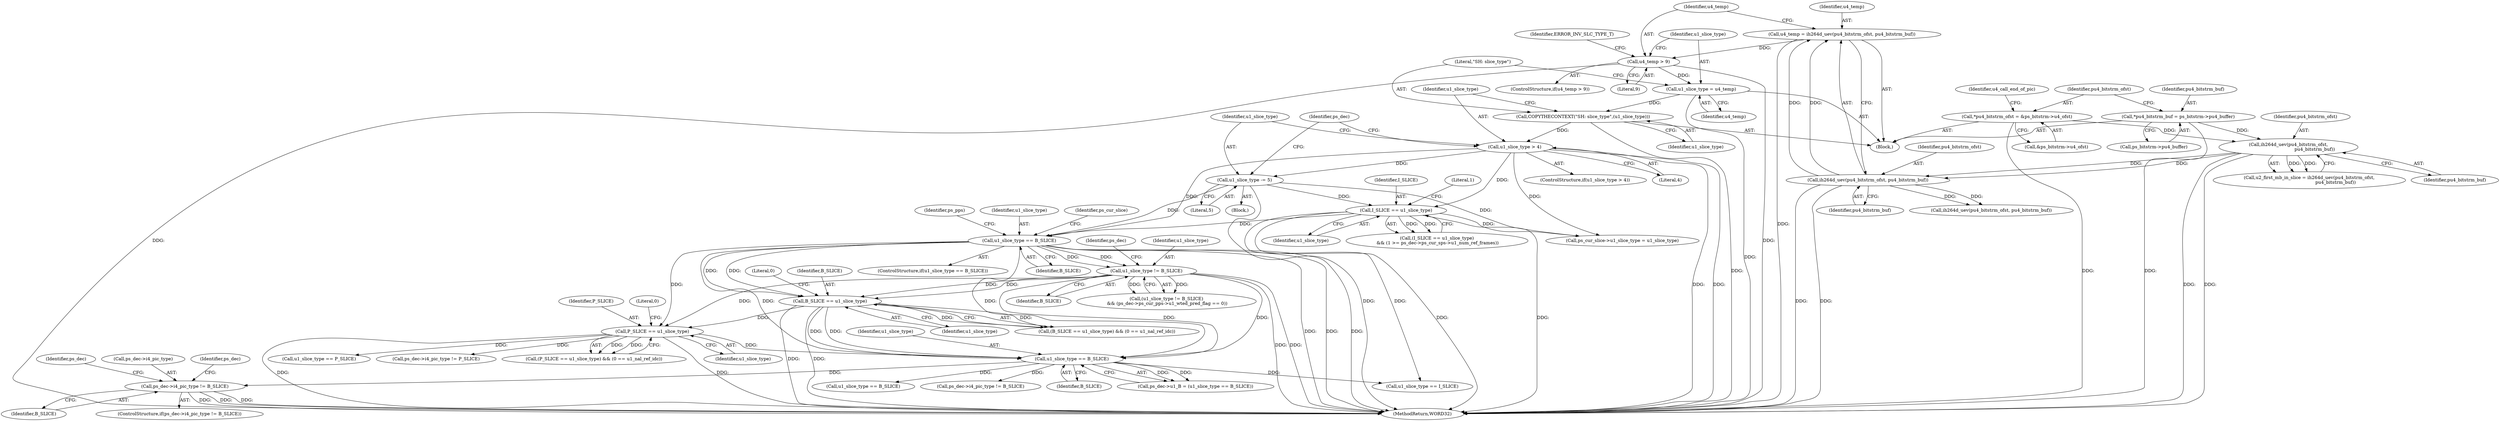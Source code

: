 digraph "0_Android_6c327afb263837bc90760c55c6605b26161a4eb9_0@pointer" {
"1002465" [label="(Call,ps_dec->i4_pic_type != B_SLICE)"];
"1002279" [label="(Call,u1_slice_type == B_SLICE)"];
"1001524" [label="(Call,u1_slice_type == B_SLICE)"];
"1000285" [label="(Call,u1_slice_type > 4)"];
"1000281" [label="(Call,COPYTHECONTEXT(\"SH: slice_type\",(u1_slice_type)))"];
"1000278" [label="(Call,u1_slice_type = u4_temp)"];
"1000273" [label="(Call,u4_temp > 9)"];
"1000267" [label="(Call,u4_temp = ih264d_uev(pu4_bitstrm_ofst, pu4_bitstrm_buf))"];
"1000269" [label="(Call,ih264d_uev(pu4_bitstrm_ofst, pu4_bitstrm_buf))"];
"1000229" [label="(Call,ih264d_uev(pu4_bitstrm_ofst,\n                                     pu4_bitstrm_buf))"];
"1000201" [label="(Call,*pu4_bitstrm_ofst = &ps_bitstrm->u4_ofst)"];
"1000195" [label="(Call,*pu4_bitstrm_buf = ps_bitstrm->pu4_buffer)"];
"1000329" [label="(Call,I_SLICE == u1_slice_type)"];
"1000289" [label="(Call,u1_slice_type -= 5)"];
"1001821" [label="(Call,B_SLICE == u1_slice_type)"];
"1001745" [label="(Call,u1_slice_type != B_SLICE)"];
"1001836" [label="(Call,P_SLICE == u1_slice_type)"];
"1000227" [label="(Call,u2_first_mb_in_slice = ih264d_uev(pu4_bitstrm_ofst,\n                                     pu4_bitstrm_buf))"];
"1002408" [label="(Call,u1_slice_type == I_SLICE)"];
"1000197" [label="(Call,ps_bitstrm->pu4_buffer)"];
"1002443" [label="(Call,u1_slice_type == P_SLICE)"];
"1002279" [label="(Call,u1_slice_type == B_SLICE)"];
"1000275" [label="(Literal,9)"];
"1000284" [label="(ControlStructure,if(u1_slice_type > 4))"];
"1000229" [label="(Call,ih264d_uev(pu4_bitstrm_ofst,\n                                     pu4_bitstrm_buf))"];
"1002275" [label="(Call,ps_dec->u1_B = (u1_slice_type == B_SLICE))"];
"1000273" [label="(Call,u4_temp > 9)"];
"1000203" [label="(Call,&ps_bitstrm->u4_ofst)"];
"1000286" [label="(Identifier,u1_slice_type)"];
"1000270" [label="(Identifier,pu4_bitstrm_ofst)"];
"1000400" [label="(Call,ih264d_uev(pu4_bitstrm_ofst, pu4_bitstrm_buf))"];
"1000201" [label="(Call,*pu4_bitstrm_ofst = &ps_bitstrm->u4_ofst)"];
"1000195" [label="(Call,*pu4_bitstrm_buf = ps_bitstrm->pu4_buffer)"];
"1000202" [label="(Identifier,pu4_bitstrm_ofst)"];
"1000328" [label="(Call,(I_SLICE == u1_slice_type)\n && (1 >= ps_dec->ps_cur_sps->u1_num_ref_frames))"];
"1000291" [label="(Literal,5)"];
"1001474" [label="(Call,ps_cur_slice->u1_slice_type = u1_slice_type)"];
"1000289" [label="(Call,u1_slice_type -= 5)"];
"1000218" [label="(Identifier,u4_call_end_of_pic)"];
"1001825" [label="(Literal,0)"];
"1002477" [label="(Call,u1_slice_type == B_SLICE)"];
"1000272" [label="(ControlStructure,if(u4_temp > 9))"];
"1000279" [label="(Identifier,u1_slice_type)"];
"1000271" [label="(Identifier,pu4_bitstrm_buf)"];
"1000269" [label="(Call,ih264d_uev(pu4_bitstrm_ofst, pu4_bitstrm_buf))"];
"1001751" [label="(Identifier,ps_dec)"];
"1000287" [label="(Literal,4)"];
"1000158" [label="(Block,)"];
"1001836" [label="(Call,P_SLICE == u1_slice_type)"];
"1002465" [label="(Call,ps_dec->i4_pic_type != B_SLICE)"];
"1002426" [label="(Call,ps_dec->i4_pic_type != B_SLICE)"];
"1000298" [label="(Identifier,ps_dec)"];
"1000267" [label="(Call,u4_temp = ih264d_uev(pu4_bitstrm_ofst, pu4_bitstrm_buf))"];
"1002431" [label="(Call,ps_dec->i4_pic_type != P_SLICE)"];
"1000280" [label="(Identifier,u4_temp)"];
"1001745" [label="(Call,u1_slice_type != B_SLICE)"];
"1001746" [label="(Identifier,u1_slice_type)"];
"1002280" [label="(Identifier,u1_slice_type)"];
"1002508" [label="(Identifier,ps_dec)"];
"1000281" [label="(Call,COPYTHECONTEXT(\"SH: slice_type\",(u1_slice_type)))"];
"1000277" [label="(Identifier,ERROR_INV_SLC_TYPE_T)"];
"1000330" [label="(Identifier,I_SLICE)"];
"1001524" [label="(Call,u1_slice_type == B_SLICE)"];
"1001837" [label="(Identifier,P_SLICE)"];
"1001840" [label="(Literal,0)"];
"1002469" [label="(Identifier,B_SLICE)"];
"1000333" [label="(Literal,1)"];
"1002466" [label="(Call,ps_dec->i4_pic_type)"];
"1001747" [label="(Identifier,B_SLICE)"];
"1001838" [label="(Identifier,u1_slice_type)"];
"1002464" [label="(ControlStructure,if(ps_dec->i4_pic_type != B_SLICE))"];
"1000231" [label="(Identifier,pu4_bitstrm_buf)"];
"1001835" [label="(Call,(P_SLICE == u1_slice_type) && (0 == u1_nal_ref_idc))"];
"1000288" [label="(Block,)"];
"1001820" [label="(Call,(B_SLICE == u1_slice_type) && (0 == u1_nal_ref_idc))"];
"1002606" [label="(MethodReturn,WORD32)"];
"1001744" [label="(Call,(u1_slice_type != B_SLICE)\n && (ps_dec->ps_cur_pps->u1_wted_pred_flag == 0))"];
"1002472" [label="(Identifier,ps_dec)"];
"1001576" [label="(Identifier,ps_pps)"];
"1000278" [label="(Call,u1_slice_type = u4_temp)"];
"1002281" [label="(Identifier,B_SLICE)"];
"1001525" [label="(Identifier,u1_slice_type)"];
"1001530" [label="(Identifier,ps_cur_slice)"];
"1000283" [label="(Identifier,u1_slice_type)"];
"1001822" [label="(Identifier,B_SLICE)"];
"1000282" [label="(Literal,\"SH: slice_type\")"];
"1001523" [label="(ControlStructure,if(u1_slice_type == B_SLICE))"];
"1001526" [label="(Identifier,B_SLICE)"];
"1000285" [label="(Call,u1_slice_type > 4)"];
"1000329" [label="(Call,I_SLICE == u1_slice_type)"];
"1000230" [label="(Identifier,pu4_bitstrm_ofst)"];
"1000268" [label="(Identifier,u4_temp)"];
"1000290" [label="(Identifier,u1_slice_type)"];
"1000331" [label="(Identifier,u1_slice_type)"];
"1001823" [label="(Identifier,u1_slice_type)"];
"1000274" [label="(Identifier,u4_temp)"];
"1001821" [label="(Call,B_SLICE == u1_slice_type)"];
"1000196" [label="(Identifier,pu4_bitstrm_buf)"];
"1002465" -> "1002464"  [label="AST: "];
"1002465" -> "1002469"  [label="CFG: "];
"1002466" -> "1002465"  [label="AST: "];
"1002469" -> "1002465"  [label="AST: "];
"1002472" -> "1002465"  [label="CFG: "];
"1002508" -> "1002465"  [label="CFG: "];
"1002465" -> "1002606"  [label="DDG: "];
"1002465" -> "1002606"  [label="DDG: "];
"1002465" -> "1002606"  [label="DDG: "];
"1002279" -> "1002465"  [label="DDG: "];
"1002279" -> "1002275"  [label="AST: "];
"1002279" -> "1002281"  [label="CFG: "];
"1002280" -> "1002279"  [label="AST: "];
"1002281" -> "1002279"  [label="AST: "];
"1002275" -> "1002279"  [label="CFG: "];
"1002279" -> "1002275"  [label="DDG: "];
"1002279" -> "1002275"  [label="DDG: "];
"1001524" -> "1002279"  [label="DDG: "];
"1001524" -> "1002279"  [label="DDG: "];
"1001821" -> "1002279"  [label="DDG: "];
"1001821" -> "1002279"  [label="DDG: "];
"1001745" -> "1002279"  [label="DDG: "];
"1001745" -> "1002279"  [label="DDG: "];
"1001836" -> "1002279"  [label="DDG: "];
"1002279" -> "1002408"  [label="DDG: "];
"1002279" -> "1002426"  [label="DDG: "];
"1002279" -> "1002477"  [label="DDG: "];
"1001524" -> "1001523"  [label="AST: "];
"1001524" -> "1001526"  [label="CFG: "];
"1001525" -> "1001524"  [label="AST: "];
"1001526" -> "1001524"  [label="AST: "];
"1001530" -> "1001524"  [label="CFG: "];
"1001576" -> "1001524"  [label="CFG: "];
"1001524" -> "1002606"  [label="DDG: "];
"1001524" -> "1002606"  [label="DDG: "];
"1001524" -> "1002606"  [label="DDG: "];
"1000285" -> "1001524"  [label="DDG: "];
"1000329" -> "1001524"  [label="DDG: "];
"1000289" -> "1001524"  [label="DDG: "];
"1001524" -> "1001745"  [label="DDG: "];
"1001524" -> "1001745"  [label="DDG: "];
"1001524" -> "1001821"  [label="DDG: "];
"1001524" -> "1001821"  [label="DDG: "];
"1001524" -> "1001836"  [label="DDG: "];
"1000285" -> "1000284"  [label="AST: "];
"1000285" -> "1000287"  [label="CFG: "];
"1000286" -> "1000285"  [label="AST: "];
"1000287" -> "1000285"  [label="AST: "];
"1000290" -> "1000285"  [label="CFG: "];
"1000298" -> "1000285"  [label="CFG: "];
"1000285" -> "1002606"  [label="DDG: "];
"1000285" -> "1002606"  [label="DDG: "];
"1000281" -> "1000285"  [label="DDG: "];
"1000285" -> "1000289"  [label="DDG: "];
"1000285" -> "1000329"  [label="DDG: "];
"1000285" -> "1001474"  [label="DDG: "];
"1000281" -> "1000158"  [label="AST: "];
"1000281" -> "1000283"  [label="CFG: "];
"1000282" -> "1000281"  [label="AST: "];
"1000283" -> "1000281"  [label="AST: "];
"1000286" -> "1000281"  [label="CFG: "];
"1000281" -> "1002606"  [label="DDG: "];
"1000278" -> "1000281"  [label="DDG: "];
"1000278" -> "1000158"  [label="AST: "];
"1000278" -> "1000280"  [label="CFG: "];
"1000279" -> "1000278"  [label="AST: "];
"1000280" -> "1000278"  [label="AST: "];
"1000282" -> "1000278"  [label="CFG: "];
"1000278" -> "1002606"  [label="DDG: "];
"1000273" -> "1000278"  [label="DDG: "];
"1000273" -> "1000272"  [label="AST: "];
"1000273" -> "1000275"  [label="CFG: "];
"1000274" -> "1000273"  [label="AST: "];
"1000275" -> "1000273"  [label="AST: "];
"1000277" -> "1000273"  [label="CFG: "];
"1000279" -> "1000273"  [label="CFG: "];
"1000273" -> "1002606"  [label="DDG: "];
"1000273" -> "1002606"  [label="DDG: "];
"1000267" -> "1000273"  [label="DDG: "];
"1000267" -> "1000158"  [label="AST: "];
"1000267" -> "1000269"  [label="CFG: "];
"1000268" -> "1000267"  [label="AST: "];
"1000269" -> "1000267"  [label="AST: "];
"1000274" -> "1000267"  [label="CFG: "];
"1000267" -> "1002606"  [label="DDG: "];
"1000269" -> "1000267"  [label="DDG: "];
"1000269" -> "1000267"  [label="DDG: "];
"1000269" -> "1000271"  [label="CFG: "];
"1000270" -> "1000269"  [label="AST: "];
"1000271" -> "1000269"  [label="AST: "];
"1000269" -> "1002606"  [label="DDG: "];
"1000269" -> "1002606"  [label="DDG: "];
"1000229" -> "1000269"  [label="DDG: "];
"1000229" -> "1000269"  [label="DDG: "];
"1000269" -> "1000400"  [label="DDG: "];
"1000269" -> "1000400"  [label="DDG: "];
"1000229" -> "1000227"  [label="AST: "];
"1000229" -> "1000231"  [label="CFG: "];
"1000230" -> "1000229"  [label="AST: "];
"1000231" -> "1000229"  [label="AST: "];
"1000227" -> "1000229"  [label="CFG: "];
"1000229" -> "1002606"  [label="DDG: "];
"1000229" -> "1002606"  [label="DDG: "];
"1000229" -> "1000227"  [label="DDG: "];
"1000229" -> "1000227"  [label="DDG: "];
"1000201" -> "1000229"  [label="DDG: "];
"1000195" -> "1000229"  [label="DDG: "];
"1000201" -> "1000158"  [label="AST: "];
"1000201" -> "1000203"  [label="CFG: "];
"1000202" -> "1000201"  [label="AST: "];
"1000203" -> "1000201"  [label="AST: "];
"1000218" -> "1000201"  [label="CFG: "];
"1000201" -> "1002606"  [label="DDG: "];
"1000195" -> "1000158"  [label="AST: "];
"1000195" -> "1000197"  [label="CFG: "];
"1000196" -> "1000195"  [label="AST: "];
"1000197" -> "1000195"  [label="AST: "];
"1000202" -> "1000195"  [label="CFG: "];
"1000195" -> "1002606"  [label="DDG: "];
"1000329" -> "1000328"  [label="AST: "];
"1000329" -> "1000331"  [label="CFG: "];
"1000330" -> "1000329"  [label="AST: "];
"1000331" -> "1000329"  [label="AST: "];
"1000333" -> "1000329"  [label="CFG: "];
"1000328" -> "1000329"  [label="CFG: "];
"1000329" -> "1002606"  [label="DDG: "];
"1000329" -> "1002606"  [label="DDG: "];
"1000329" -> "1000328"  [label="DDG: "];
"1000329" -> "1000328"  [label="DDG: "];
"1000289" -> "1000329"  [label="DDG: "];
"1000329" -> "1001474"  [label="DDG: "];
"1000329" -> "1002408"  [label="DDG: "];
"1000289" -> "1000288"  [label="AST: "];
"1000289" -> "1000291"  [label="CFG: "];
"1000290" -> "1000289"  [label="AST: "];
"1000291" -> "1000289"  [label="AST: "];
"1000298" -> "1000289"  [label="CFG: "];
"1000289" -> "1002606"  [label="DDG: "];
"1000289" -> "1001474"  [label="DDG: "];
"1001821" -> "1001820"  [label="AST: "];
"1001821" -> "1001823"  [label="CFG: "];
"1001822" -> "1001821"  [label="AST: "];
"1001823" -> "1001821"  [label="AST: "];
"1001825" -> "1001821"  [label="CFG: "];
"1001820" -> "1001821"  [label="CFG: "];
"1001821" -> "1002606"  [label="DDG: "];
"1001821" -> "1002606"  [label="DDG: "];
"1001821" -> "1001820"  [label="DDG: "];
"1001821" -> "1001820"  [label="DDG: "];
"1001745" -> "1001821"  [label="DDG: "];
"1001745" -> "1001821"  [label="DDG: "];
"1001821" -> "1001836"  [label="DDG: "];
"1001745" -> "1001744"  [label="AST: "];
"1001745" -> "1001747"  [label="CFG: "];
"1001746" -> "1001745"  [label="AST: "];
"1001747" -> "1001745"  [label="AST: "];
"1001751" -> "1001745"  [label="CFG: "];
"1001744" -> "1001745"  [label="CFG: "];
"1001745" -> "1002606"  [label="DDG: "];
"1001745" -> "1002606"  [label="DDG: "];
"1001745" -> "1001744"  [label="DDG: "];
"1001745" -> "1001744"  [label="DDG: "];
"1001745" -> "1001836"  [label="DDG: "];
"1001836" -> "1001835"  [label="AST: "];
"1001836" -> "1001838"  [label="CFG: "];
"1001837" -> "1001836"  [label="AST: "];
"1001838" -> "1001836"  [label="AST: "];
"1001840" -> "1001836"  [label="CFG: "];
"1001835" -> "1001836"  [label="CFG: "];
"1001836" -> "1002606"  [label="DDG: "];
"1001836" -> "1002606"  [label="DDG: "];
"1001836" -> "1001835"  [label="DDG: "];
"1001836" -> "1001835"  [label="DDG: "];
"1001836" -> "1002431"  [label="DDG: "];
"1001836" -> "1002443"  [label="DDG: "];
}

